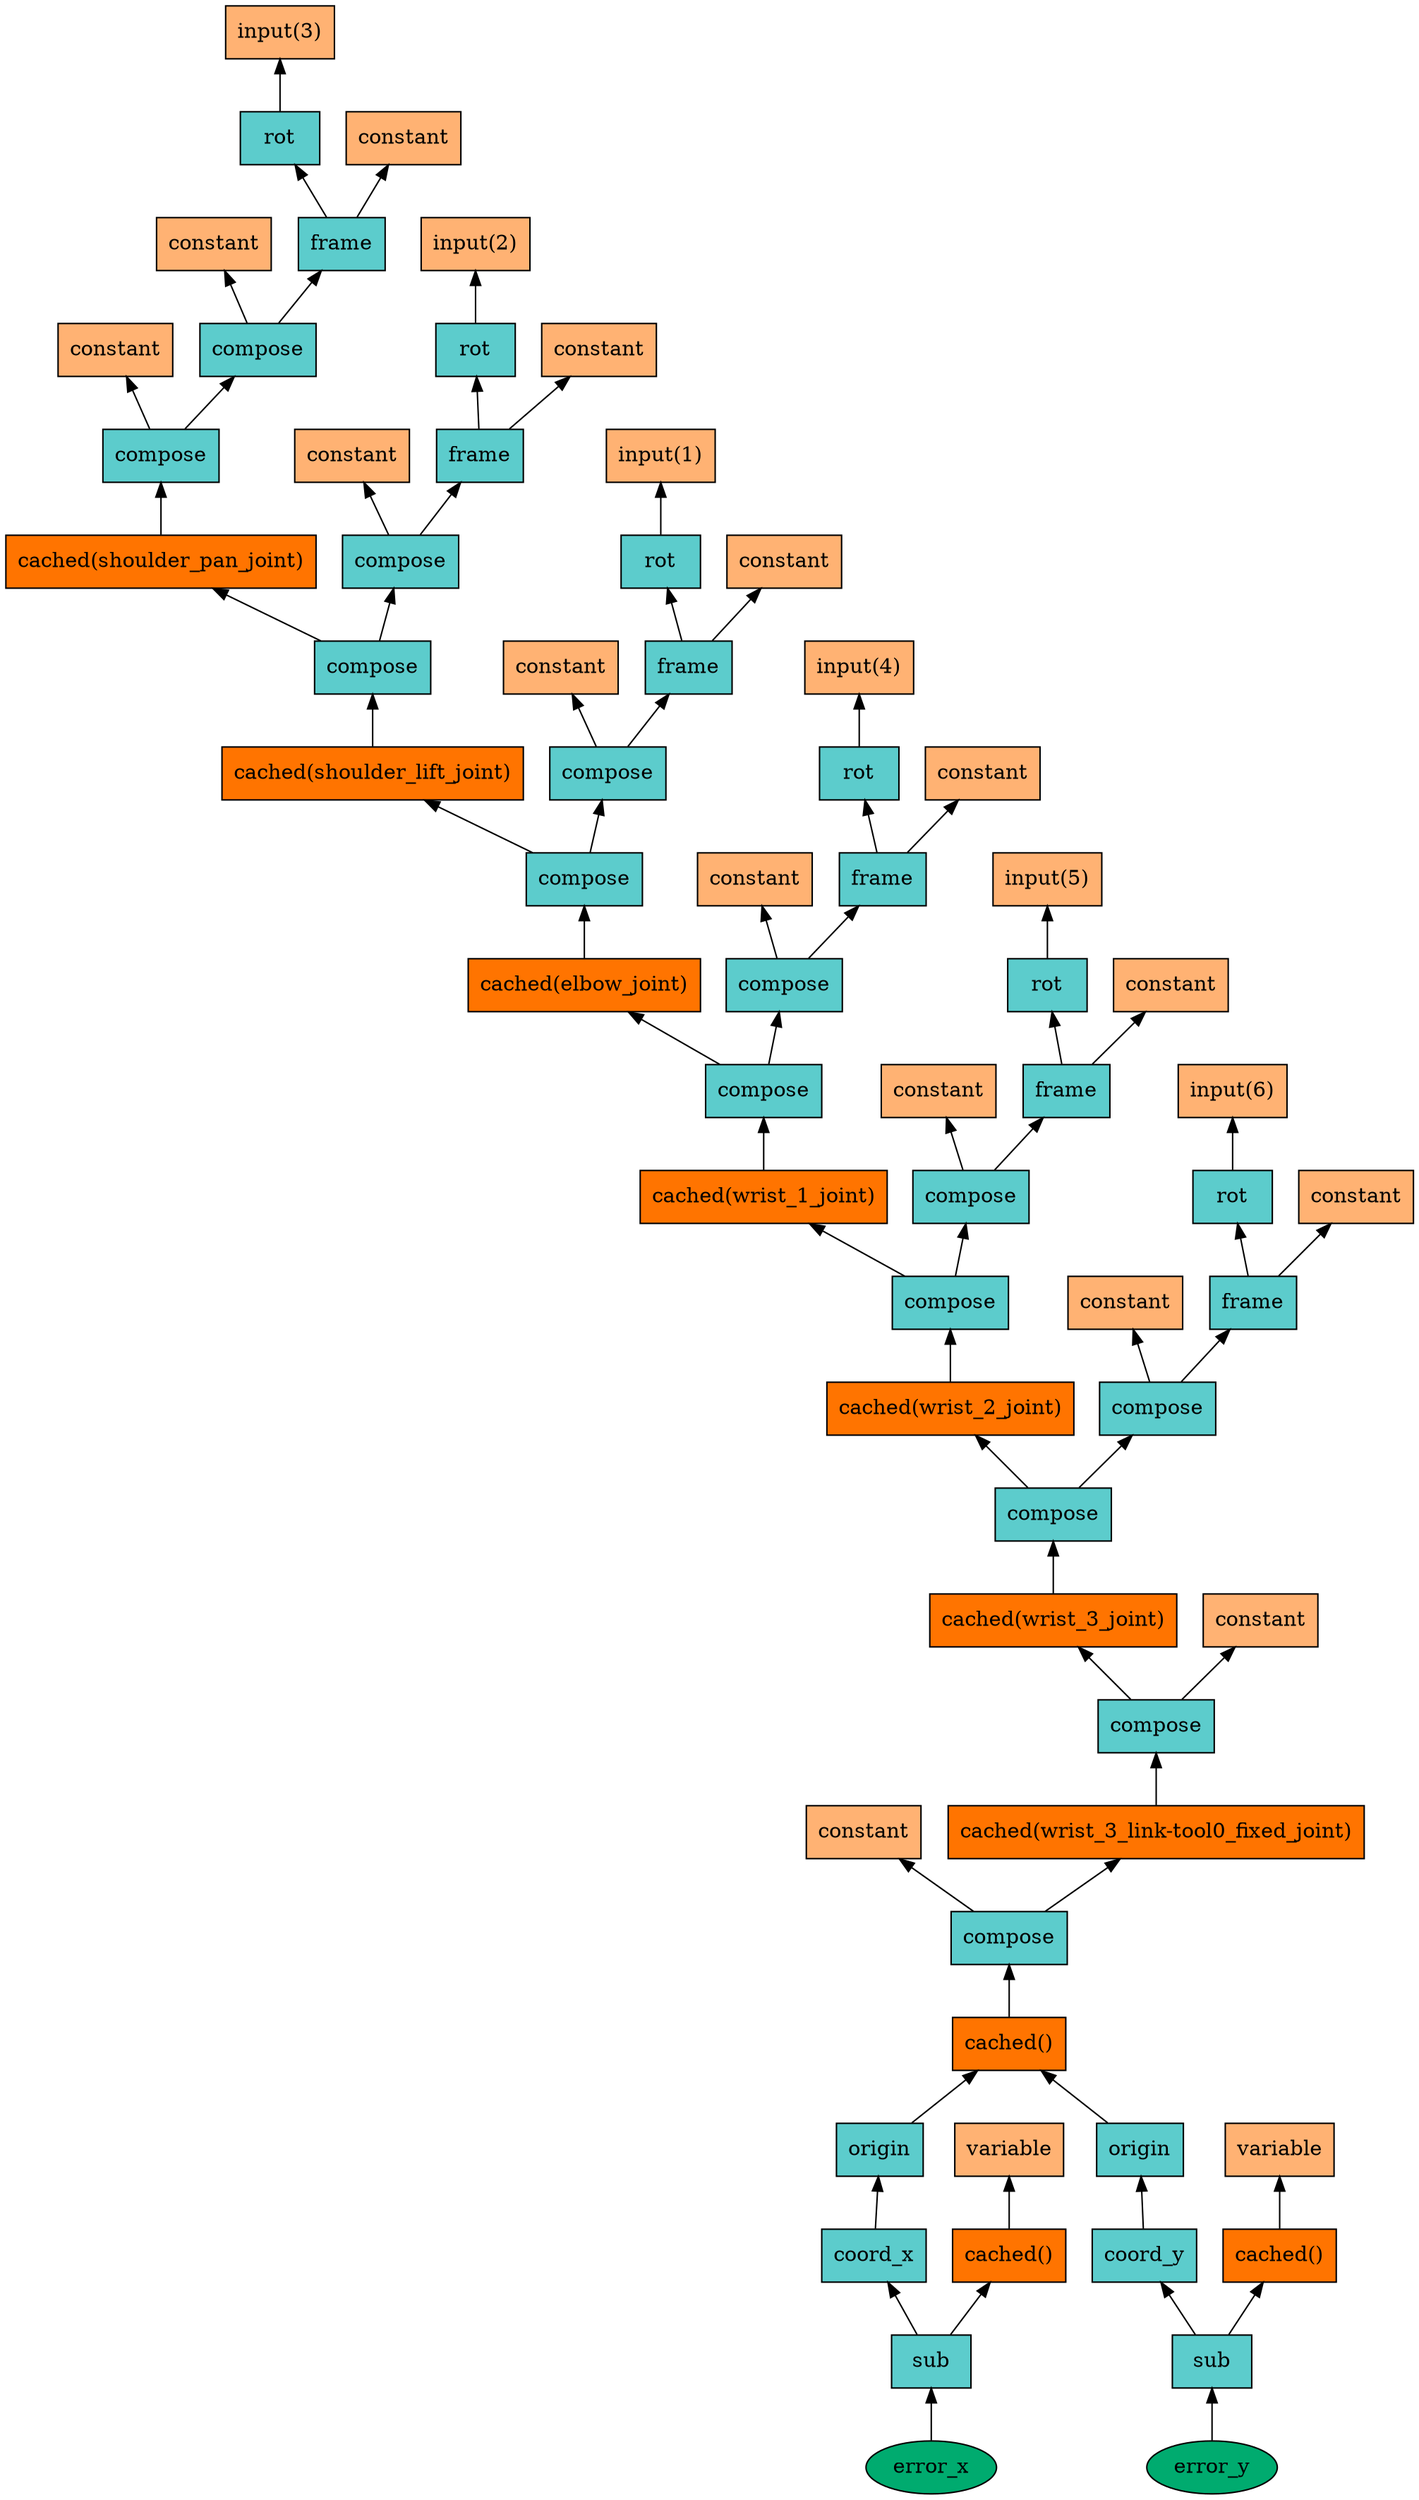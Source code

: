 digraph expressiontree { 
rankdir=BT

S94002576589600[label="sub",shape=box,style=filled,fillcolor="#5CCCCC",color=black]
S94002580744096[label="coord_y",shape=box,style=filled,fillcolor="#5CCCCC",color=black]
S94002580744032[label="origin",shape=box,style=filled,fillcolor="#5CCCCC",color=black]
S94002563342512[label="cached()",shape=box,style=filled,fillcolor="#FF7400",color=black]
S94002563342016[label="compose",shape=box,style=filled,fillcolor="#5CCCCC",color=black]
S94002563342288[label="constant",shape=box,style=filled,fillcolor="#FFB273",color=black]
S94002563341280[label="cached(wrist_3_link-tool0_fixed_joint)",shape=box,style=filled,fillcolor="#FF7400",color=black]
S94002563340944[label="compose",shape=box,style=filled,fillcolor="#5CCCCC",color=black]
S94002563340544[label="cached(wrist_3_joint)",shape=box,style=filled,fillcolor="#FF7400",color=black]
S94002563362544[label="compose",shape=box,style=filled,fillcolor="#5CCCCC",color=black]
S94002563362256[label="cached(wrist_2_joint)",shape=box,style=filled,fillcolor="#FF7400",color=black]
S94002563361952[label="compose",shape=box,style=filled,fillcolor="#5CCCCC",color=black]
S94002563361344[label="cached(wrist_1_joint)",shape=box,style=filled,fillcolor="#FF7400",color=black]
S94002563361040[label="compose",shape=box,style=filled,fillcolor="#5CCCCC",color=black]
S94002563360480[label="cached(elbow_joint)",shape=box,style=filled,fillcolor="#FF7400",color=black]
S94002563360176[label="compose",shape=box,style=filled,fillcolor="#5CCCCC",color=black]
S94002563359584[label="cached(shoulder_lift_joint)",shape=box,style=filled,fillcolor="#FF7400",color=black]
S94002563359312[label="compose",shape=box,style=filled,fillcolor="#5CCCCC",color=black]
S94002563358720[label="cached(shoulder_pan_joint)",shape=box,style=filled,fillcolor="#FF7400",color=black]
S94002563358224[label="compose",shape=box,style=filled,fillcolor="#5CCCCC",color=black]
S94002563358496[label="constant",shape=box,style=filled,fillcolor="#FFB273",color=black]
S94002563357728[label="compose",shape=box,style=filled,fillcolor="#5CCCCC",color=black]
S94002563358000[label="constant",shape=box,style=filled,fillcolor="#FFB273",color=black]
S94002563357504[label="frame",shape=box,style=filled,fillcolor="#5CCCCC",color=black]
S94002563357376[label="rot",shape=box,style=filled,fillcolor="#5CCCCC",color=black]
S94002563302720[label="input(3)",shape=box,style=filled,fillcolor="#FFB273",color=black]
S94002563357376 -> S94002563302720
S94002563357584[label="constant",shape=box,style=filled,fillcolor="#FFB273",color=black]
S94002563357504 -> S94002563357376
S94002563357504 -> S94002563357584
S94002563357728 -> S94002563358000
S94002563357728 -> S94002563357504
S94002563358224 -> S94002563358496
S94002563358224 -> S94002563357728
S94002563358720 -> S94002563358224
S94002563356880[label="compose",shape=box,style=filled,fillcolor="#5CCCCC",color=black]
S94002563357152[label="constant",shape=box,style=filled,fillcolor="#FFB273",color=black]
S94002563354640[label="frame",shape=box,style=filled,fillcolor="#5CCCCC",color=black]
S94002563356608[label="rot",shape=box,style=filled,fillcolor="#5CCCCC",color=black]
S94002563303280[label="input(2)",shape=box,style=filled,fillcolor="#FFB273",color=black]
S94002563356608 -> S94002563303280
S94002563356736[label="constant",shape=box,style=filled,fillcolor="#FFB273",color=black]
S94002563354640 -> S94002563356608
S94002563354640 -> S94002563356736
S94002563356880 -> S94002563357152
S94002563356880 -> S94002563354640
S94002563359312 -> S94002563358720
S94002563359312 -> S94002563356880
S94002563359584 -> S94002563359312
S94002563354368[label="compose",shape=box,style=filled,fillcolor="#5CCCCC",color=black]
S94002563356384[label="constant",shape=box,style=filled,fillcolor="#FFB273",color=black]
S94002563354144[label="frame",shape=box,style=filled,fillcolor="#5CCCCC",color=black]
S94002563354016[label="rot",shape=box,style=filled,fillcolor="#5CCCCC",color=black]
S94002563408992[label="input(1)",shape=box,style=filled,fillcolor="#FFB273",color=black]
S94002563354016 -> S94002563408992
S94002563354224[label="constant",shape=box,style=filled,fillcolor="#FFB273",color=black]
S94002563354144 -> S94002563354016
S94002563354144 -> S94002563354224
S94002563354368 -> S94002563356384
S94002563354368 -> S94002563354144
S94002563360176 -> S94002563359584
S94002563360176 -> S94002563354368
S94002563360480 -> S94002563360176
S94002563353520[label="compose",shape=box,style=filled,fillcolor="#5CCCCC",color=black]
S94002563353792[label="constant",shape=box,style=filled,fillcolor="#FFB273",color=black]
S94002563353296[label="frame",shape=box,style=filled,fillcolor="#5CCCCC",color=black]
S94002563353168[label="rot",shape=box,style=filled,fillcolor="#5CCCCC",color=black]
S94002563379248[label="input(4)",shape=box,style=filled,fillcolor="#FFB273",color=black]
S94002563353168 -> S94002563379248
S94002563353376[label="constant",shape=box,style=filled,fillcolor="#FFB273",color=black]
S94002563353296 -> S94002563353168
S94002563353296 -> S94002563353376
S94002563353520 -> S94002563353792
S94002563353520 -> S94002563353296
S94002563361040 -> S94002563360480
S94002563361040 -> S94002563353520
S94002563361344 -> S94002563361040
S94002563352672[label="compose",shape=box,style=filled,fillcolor="#5CCCCC",color=black]
S94002563352944[label="constant",shape=box,style=filled,fillcolor="#FFB273",color=black]
S94002563352448[label="frame",shape=box,style=filled,fillcolor="#5CCCCC",color=black]
S94002563352320[label="rot",shape=box,style=filled,fillcolor="#5CCCCC",color=black]
S94002563339072[label="input(5)",shape=box,style=filled,fillcolor="#FFB273",color=black]
S94002563352320 -> S94002563339072
S94002563352528[label="constant",shape=box,style=filled,fillcolor="#FFB273",color=black]
S94002563352448 -> S94002563352320
S94002563352448 -> S94002563352528
S94002563352672 -> S94002563352944
S94002563352672 -> S94002563352448
S94002563361952 -> S94002563361344
S94002563361952 -> S94002563352672
S94002563362256 -> S94002563361952
S94002563351984[label="compose",shape=box,style=filled,fillcolor="#5CCCCC",color=black]
S94002563350464[label="constant",shape=box,style=filled,fillcolor="#FFB273",color=black]
S94002563351760[label="frame",shape=box,style=filled,fillcolor="#5CCCCC",color=black]
S94002563351632[label="rot",shape=box,style=filled,fillcolor="#5CCCCC",color=black]
S94002563386496[label="input(6)",shape=box,style=filled,fillcolor="#FFB273",color=black]
S94002563351632 -> S94002563386496
S94002563351840[label="constant",shape=box,style=filled,fillcolor="#FFB273",color=black]
S94002563351760 -> S94002563351632
S94002563351760 -> S94002563351840
S94002563351984 -> S94002563350464
S94002563351984 -> S94002563351760
S94002563362544 -> S94002563362256
S94002563362544 -> S94002563351984
S94002563340544 -> S94002563362544
S94002563350304[label="constant",shape=box,style=filled,fillcolor="#FFB273",color=black]
S94002563340944 -> S94002563340544
S94002563340944 -> S94002563350304
S94002563341280 -> S94002563340944
S94002563342016 -> S94002563342288
S94002563342016 -> S94002563341280
S94002563342512 -> S94002563342016
S94002580744032 -> S94002563342512
S94002580744096 -> S94002580744032
S94002563267104[label="cached()",shape=box,style=filled,fillcolor="#FF7400",color=black]
S94002560276272[label="variable",shape=box,style=filled,fillcolor="#FFB273",color=black]
S94002563267104 -> S94002560276272
S94002576589600 -> S94002580744096
S94002576589600 -> S94002563267104
S1[label="error_y",shape=ellipse,style=filled,fillcolor="#00AB6F",color=black]
S1->S94002576589600
S94002582853184[label="sub",shape=box,style=filled,fillcolor="#5CCCCC",color=black]
S94002578383728[label="coord_x",shape=box,style=filled,fillcolor="#5CCCCC",color=black]
S94002563316352[label="origin",shape=box,style=filled,fillcolor="#5CCCCC",color=black]
S94002563316352 -> S94002563342512
S94002578383728 -> S94002563316352
S94002563266816[label="cached()",shape=box,style=filled,fillcolor="#FF7400",color=black]
S94002563684496[label="variable",shape=box,style=filled,fillcolor="#FFB273",color=black]
S94002563266816 -> S94002563684496
S94002582853184 -> S94002578383728
S94002582853184 -> S94002563266816
S2[label="error_x",shape=ellipse,style=filled,fillcolor="#00AB6F",color=black]
S2->S94002582853184
}
